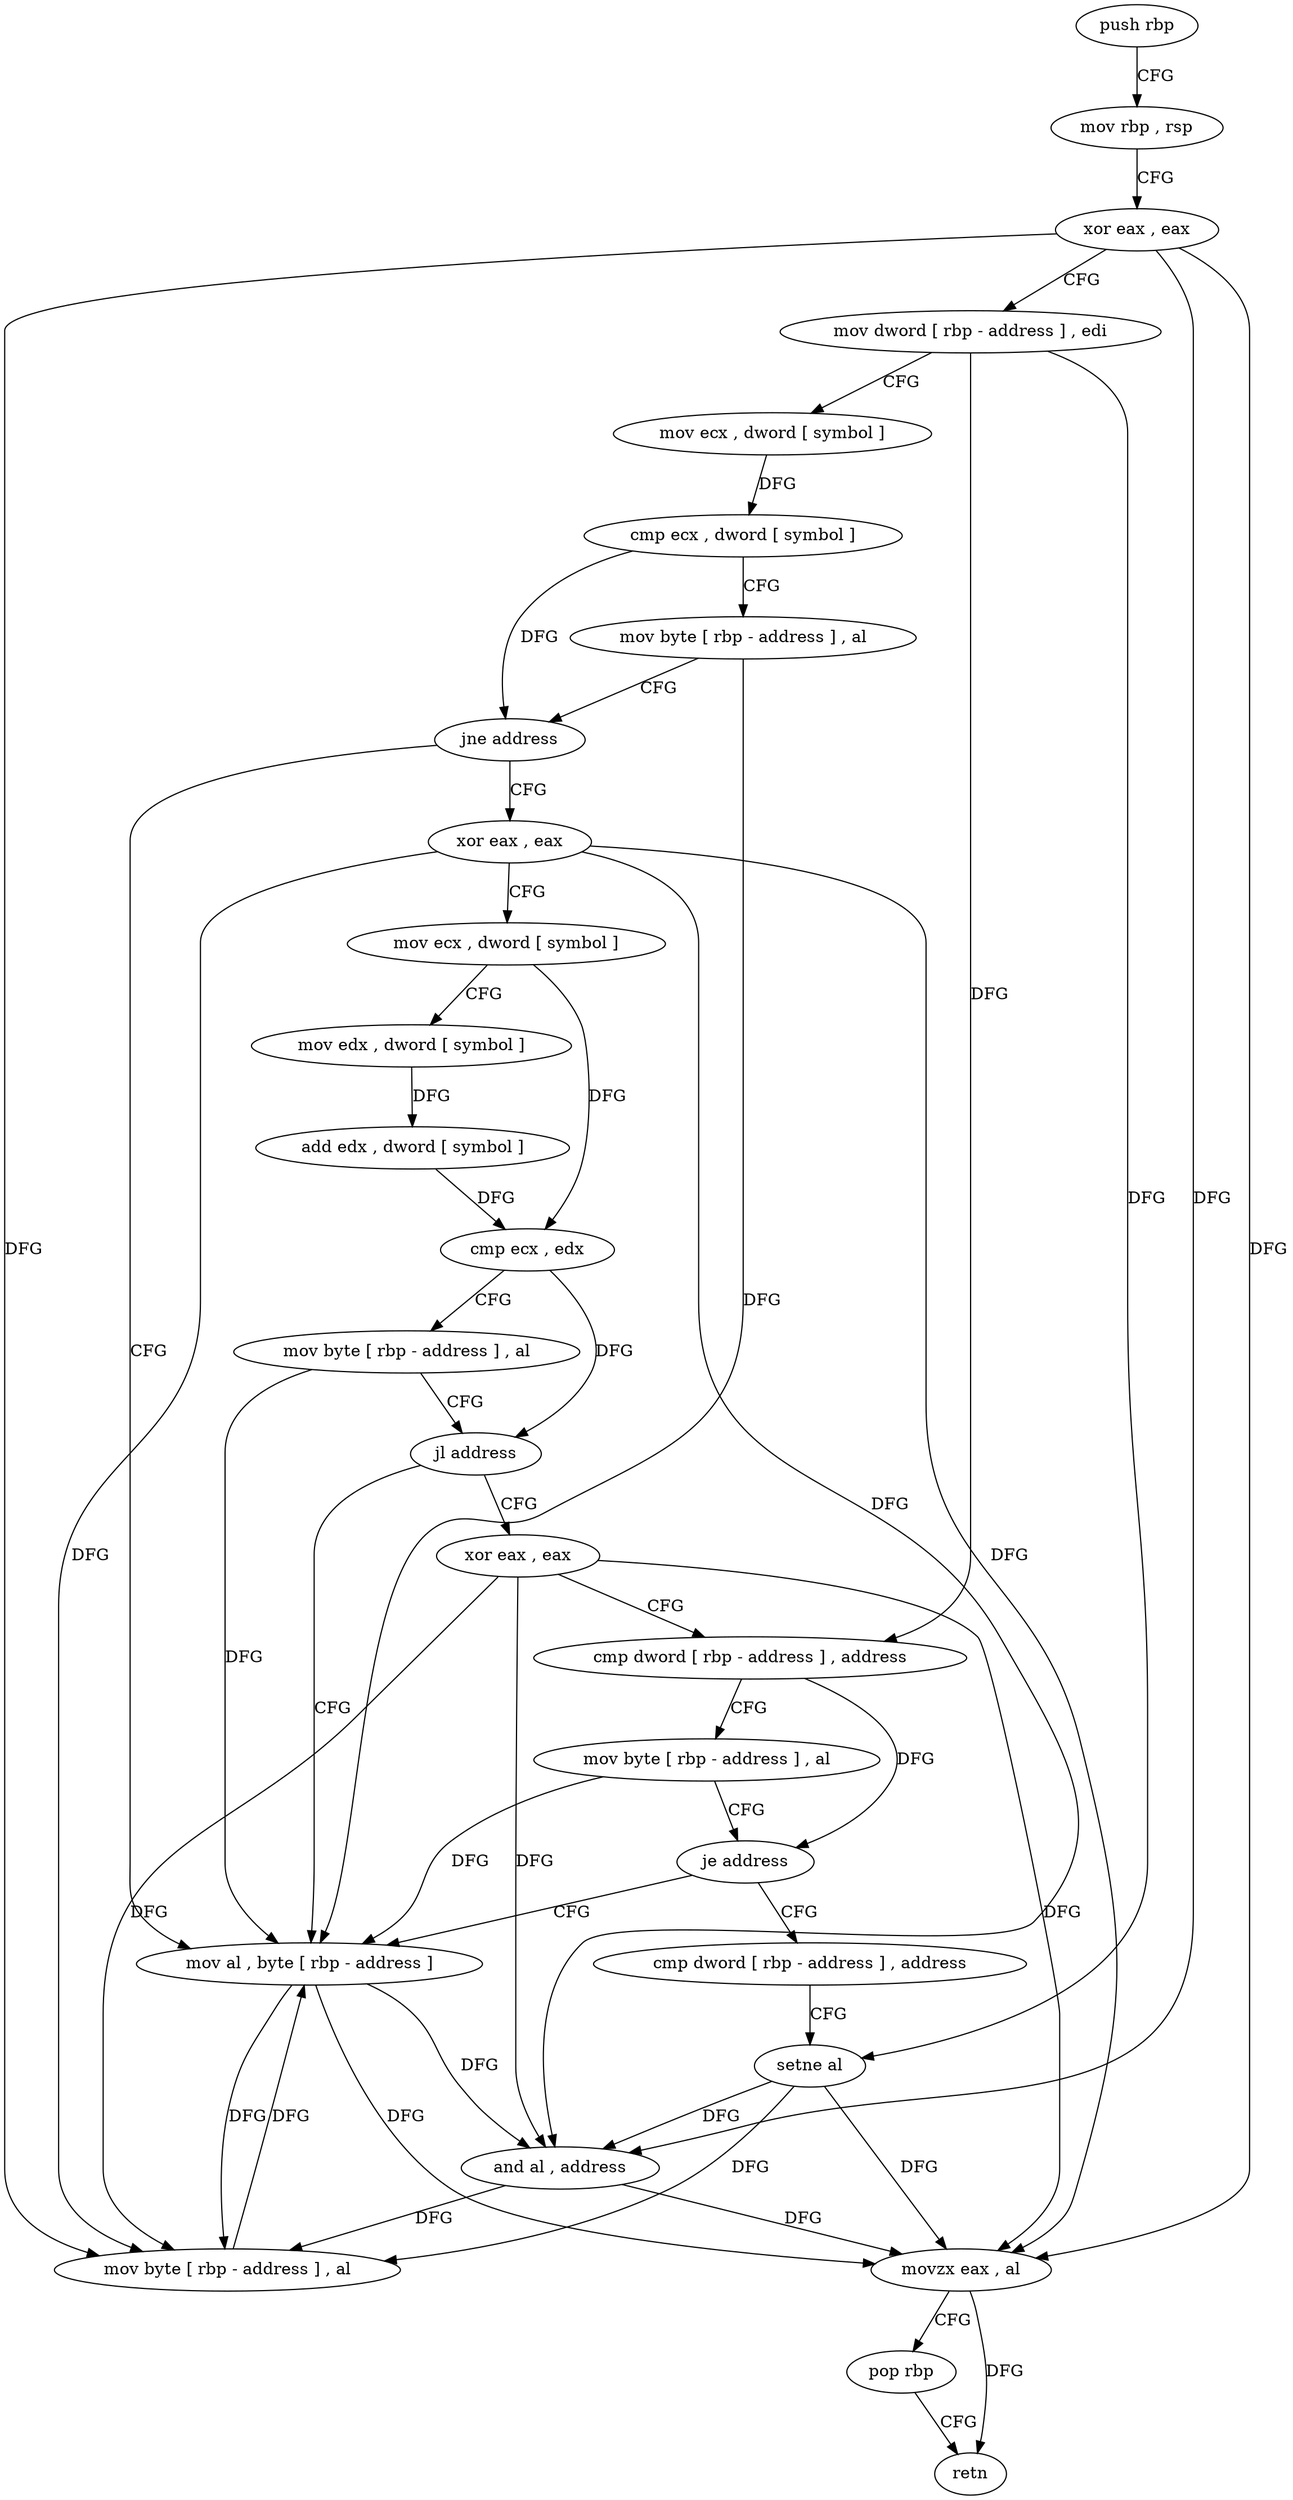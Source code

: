 digraph "func" {
"4206256" [label = "push rbp" ]
"4206257" [label = "mov rbp , rsp" ]
"4206260" [label = "xor eax , eax" ]
"4206262" [label = "mov dword [ rbp - address ] , edi" ]
"4206265" [label = "mov ecx , dword [ symbol ]" ]
"4206272" [label = "cmp ecx , dword [ symbol ]" ]
"4206279" [label = "mov byte [ rbp - address ] , al" ]
"4206282" [label = "jne address" ]
"4206347" [label = "mov al , byte [ rbp - address ]" ]
"4206288" [label = "xor eax , eax" ]
"4206350" [label = "and al , address" ]
"4206352" [label = "movzx eax , al" ]
"4206355" [label = "pop rbp" ]
"4206356" [label = "retn" ]
"4206290" [label = "mov ecx , dword [ symbol ]" ]
"4206297" [label = "mov edx , dword [ symbol ]" ]
"4206304" [label = "add edx , dword [ symbol ]" ]
"4206311" [label = "cmp ecx , edx" ]
"4206313" [label = "mov byte [ rbp - address ] , al" ]
"4206316" [label = "jl address" ]
"4206322" [label = "xor eax , eax" ]
"4206324" [label = "cmp dword [ rbp - address ] , address" ]
"4206328" [label = "mov byte [ rbp - address ] , al" ]
"4206331" [label = "je address" ]
"4206337" [label = "cmp dword [ rbp - address ] , address" ]
"4206341" [label = "setne al" ]
"4206344" [label = "mov byte [ rbp - address ] , al" ]
"4206256" -> "4206257" [ label = "CFG" ]
"4206257" -> "4206260" [ label = "CFG" ]
"4206260" -> "4206262" [ label = "CFG" ]
"4206260" -> "4206350" [ label = "DFG" ]
"4206260" -> "4206352" [ label = "DFG" ]
"4206260" -> "4206344" [ label = "DFG" ]
"4206262" -> "4206265" [ label = "CFG" ]
"4206262" -> "4206324" [ label = "DFG" ]
"4206262" -> "4206341" [ label = "DFG" ]
"4206265" -> "4206272" [ label = "DFG" ]
"4206272" -> "4206279" [ label = "CFG" ]
"4206272" -> "4206282" [ label = "DFG" ]
"4206279" -> "4206282" [ label = "CFG" ]
"4206279" -> "4206347" [ label = "DFG" ]
"4206282" -> "4206347" [ label = "CFG" ]
"4206282" -> "4206288" [ label = "CFG" ]
"4206347" -> "4206350" [ label = "DFG" ]
"4206347" -> "4206352" [ label = "DFG" ]
"4206347" -> "4206344" [ label = "DFG" ]
"4206288" -> "4206290" [ label = "CFG" ]
"4206288" -> "4206350" [ label = "DFG" ]
"4206288" -> "4206352" [ label = "DFG" ]
"4206288" -> "4206344" [ label = "DFG" ]
"4206350" -> "4206352" [ label = "DFG" ]
"4206350" -> "4206344" [ label = "DFG" ]
"4206352" -> "4206355" [ label = "CFG" ]
"4206352" -> "4206356" [ label = "DFG" ]
"4206355" -> "4206356" [ label = "CFG" ]
"4206290" -> "4206297" [ label = "CFG" ]
"4206290" -> "4206311" [ label = "DFG" ]
"4206297" -> "4206304" [ label = "DFG" ]
"4206304" -> "4206311" [ label = "DFG" ]
"4206311" -> "4206313" [ label = "CFG" ]
"4206311" -> "4206316" [ label = "DFG" ]
"4206313" -> "4206316" [ label = "CFG" ]
"4206313" -> "4206347" [ label = "DFG" ]
"4206316" -> "4206347" [ label = "CFG" ]
"4206316" -> "4206322" [ label = "CFG" ]
"4206322" -> "4206324" [ label = "CFG" ]
"4206322" -> "4206350" [ label = "DFG" ]
"4206322" -> "4206352" [ label = "DFG" ]
"4206322" -> "4206344" [ label = "DFG" ]
"4206324" -> "4206328" [ label = "CFG" ]
"4206324" -> "4206331" [ label = "DFG" ]
"4206328" -> "4206331" [ label = "CFG" ]
"4206328" -> "4206347" [ label = "DFG" ]
"4206331" -> "4206347" [ label = "CFG" ]
"4206331" -> "4206337" [ label = "CFG" ]
"4206337" -> "4206341" [ label = "CFG" ]
"4206341" -> "4206344" [ label = "DFG" ]
"4206341" -> "4206350" [ label = "DFG" ]
"4206341" -> "4206352" [ label = "DFG" ]
"4206344" -> "4206347" [ label = "DFG" ]
}
